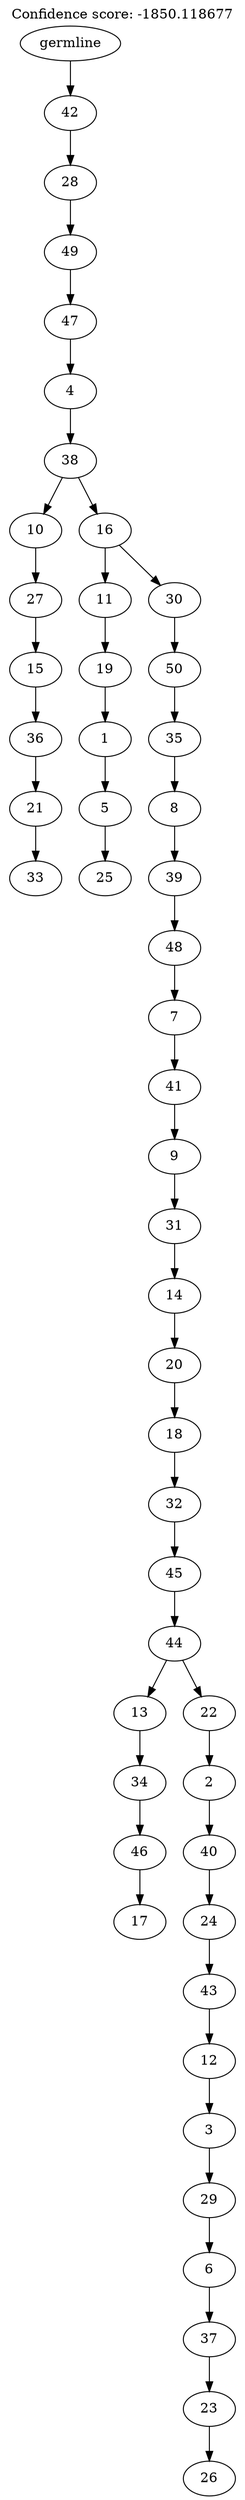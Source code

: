 digraph g {
	"49" -> "50";
	"50" [label="33"];
	"48" -> "49";
	"49" [label="21"];
	"47" -> "48";
	"48" [label="36"];
	"46" -> "47";
	"47" [label="15"];
	"45" -> "46";
	"46" [label="27"];
	"43" -> "44";
	"44" [label="25"];
	"42" -> "43";
	"43" [label="5"];
	"41" -> "42";
	"42" [label="1"];
	"40" -> "41";
	"41" [label="19"];
	"38" -> "39";
	"39" [label="17"];
	"37" -> "38";
	"38" [label="46"];
	"36" -> "37";
	"37" [label="34"];
	"34" -> "35";
	"35" [label="26"];
	"33" -> "34";
	"34" [label="23"];
	"32" -> "33";
	"33" [label="37"];
	"31" -> "32";
	"32" [label="6"];
	"30" -> "31";
	"31" [label="29"];
	"29" -> "30";
	"30" [label="3"];
	"28" -> "29";
	"29" [label="12"];
	"27" -> "28";
	"28" [label="43"];
	"26" -> "27";
	"27" [label="24"];
	"25" -> "26";
	"26" [label="40"];
	"24" -> "25";
	"25" [label="2"];
	"23" -> "24";
	"24" [label="22"];
	"23" -> "36";
	"36" [label="13"];
	"22" -> "23";
	"23" [label="44"];
	"21" -> "22";
	"22" [label="45"];
	"20" -> "21";
	"21" [label="32"];
	"19" -> "20";
	"20" [label="18"];
	"18" -> "19";
	"19" [label="20"];
	"17" -> "18";
	"18" [label="14"];
	"16" -> "17";
	"17" [label="31"];
	"15" -> "16";
	"16" [label="9"];
	"14" -> "15";
	"15" [label="41"];
	"13" -> "14";
	"14" [label="7"];
	"12" -> "13";
	"13" [label="48"];
	"11" -> "12";
	"12" [label="39"];
	"10" -> "11";
	"11" [label="8"];
	"9" -> "10";
	"10" [label="35"];
	"8" -> "9";
	"9" [label="50"];
	"7" -> "8";
	"8" [label="30"];
	"7" -> "40";
	"40" [label="11"];
	"6" -> "7";
	"7" [label="16"];
	"6" -> "45";
	"45" [label="10"];
	"5" -> "6";
	"6" [label="38"];
	"4" -> "5";
	"5" [label="4"];
	"3" -> "4";
	"4" [label="47"];
	"2" -> "3";
	"3" [label="49"];
	"1" -> "2";
	"2" [label="28"];
	"0" -> "1";
	"1" [label="42"];
	"0" [label="germline"];
	labelloc="t";
	label="Confidence score: -1850.118677";
}
